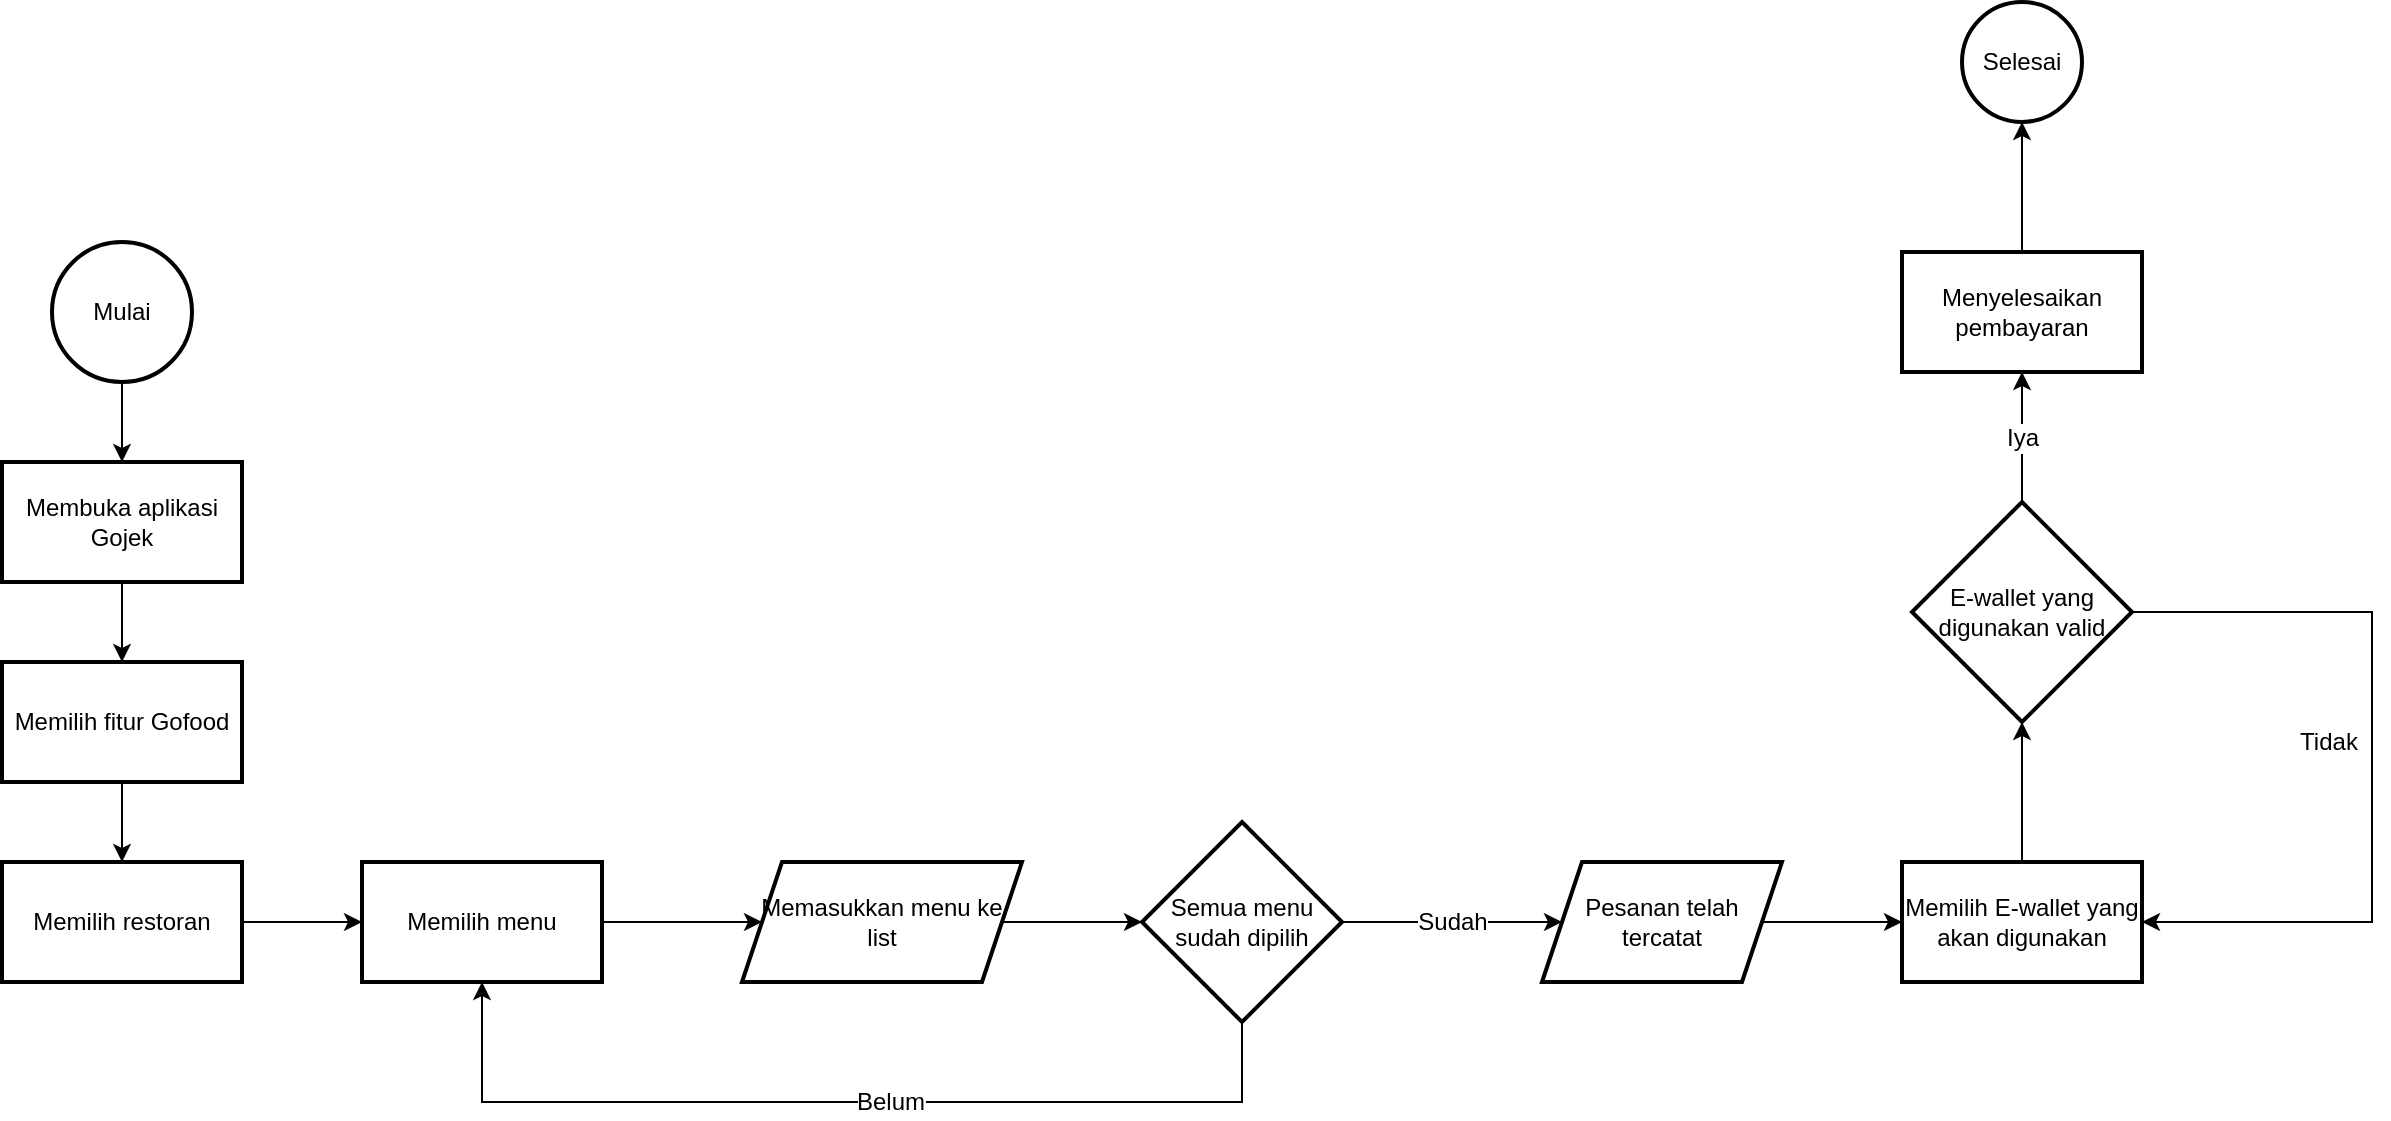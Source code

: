 <mxfile version="20.6.2" type="device"><diagram id="yfXD9QzDfsEN-QEr3VqK" name="Page-1"><mxGraphModel dx="1298" dy="1831" grid="1" gridSize="10" guides="1" tooltips="1" connect="1" arrows="1" fold="1" page="1" pageScale="1" pageWidth="850" pageHeight="1100" math="0" shadow="0"><root><mxCell id="0"/><mxCell id="1" parent="0"/><mxCell id="NQKv4evzvtpl7CUdmCAp-6" value="" style="edgeStyle=orthogonalEdgeStyle;rounded=0;orthogonalLoop=1;jettySize=auto;html=1;" edge="1" parent="1" source="NQKv4evzvtpl7CUdmCAp-2" target="NQKv4evzvtpl7CUdmCAp-5"><mxGeometry relative="1" as="geometry"/></mxCell><mxCell id="NQKv4evzvtpl7CUdmCAp-2" value="Membuka aplikasi Gojek" style="whiteSpace=wrap;html=1;strokeWidth=2;" vertex="1" parent="1"><mxGeometry x="350" y="200" width="120" height="60" as="geometry"/></mxCell><mxCell id="NQKv4evzvtpl7CUdmCAp-14" value="" style="edgeStyle=orthogonalEdgeStyle;rounded=0;orthogonalLoop=1;jettySize=auto;html=1;" edge="1" parent="1" source="NQKv4evzvtpl7CUdmCAp-5" target="NQKv4evzvtpl7CUdmCAp-13"><mxGeometry relative="1" as="geometry"/></mxCell><mxCell id="NQKv4evzvtpl7CUdmCAp-5" value="Memilih fitur Gofood" style="whiteSpace=wrap;html=1;strokeWidth=2;" vertex="1" parent="1"><mxGeometry x="350" y="300" width="120" height="60" as="geometry"/></mxCell><mxCell id="NQKv4evzvtpl7CUdmCAp-38" value="" style="edgeStyle=orthogonalEdgeStyle;rounded=0;orthogonalLoop=1;jettySize=auto;html=1;fontSize=12;" edge="1" parent="1" source="NQKv4evzvtpl7CUdmCAp-9" target="NQKv4evzvtpl7CUdmCAp-2"><mxGeometry relative="1" as="geometry"/></mxCell><mxCell id="NQKv4evzvtpl7CUdmCAp-9" value="Mulai" style="strokeWidth=2;html=1;shape=mxgraph.flowchart.start_2;whiteSpace=wrap;" vertex="1" parent="1"><mxGeometry x="375" y="90" width="70" height="70" as="geometry"/></mxCell><mxCell id="NQKv4evzvtpl7CUdmCAp-16" value="" style="edgeStyle=orthogonalEdgeStyle;rounded=0;orthogonalLoop=1;jettySize=auto;html=1;" edge="1" parent="1" source="NQKv4evzvtpl7CUdmCAp-13" target="NQKv4evzvtpl7CUdmCAp-15"><mxGeometry relative="1" as="geometry"/></mxCell><mxCell id="NQKv4evzvtpl7CUdmCAp-13" value="Memilih restoran" style="whiteSpace=wrap;html=1;strokeWidth=2;" vertex="1" parent="1"><mxGeometry x="350" y="400" width="120" height="60" as="geometry"/></mxCell><mxCell id="NQKv4evzvtpl7CUdmCAp-40" value="" style="edgeStyle=orthogonalEdgeStyle;rounded=0;orthogonalLoop=1;jettySize=auto;html=1;fontSize=12;" edge="1" parent="1" source="NQKv4evzvtpl7CUdmCAp-15" target="NQKv4evzvtpl7CUdmCAp-39"><mxGeometry relative="1" as="geometry"/></mxCell><mxCell id="NQKv4evzvtpl7CUdmCAp-15" value="Memilih menu" style="whiteSpace=wrap;html=1;strokeWidth=2;" vertex="1" parent="1"><mxGeometry x="530" y="400" width="120" height="60" as="geometry"/></mxCell><mxCell id="NQKv4evzvtpl7CUdmCAp-19" style="edgeStyle=orthogonalEdgeStyle;rounded=0;orthogonalLoop=1;jettySize=auto;html=1;entryX=0.5;entryY=1;entryDx=0;entryDy=0;fontSize=6;exitX=0.5;exitY=1;exitDx=0;exitDy=0;" edge="1" parent="1" source="NQKv4evzvtpl7CUdmCAp-17" target="NQKv4evzvtpl7CUdmCAp-15"><mxGeometry relative="1" as="geometry"><Array as="points"><mxPoint x="970" y="520"/><mxPoint x="590" y="520"/></Array></mxGeometry></mxCell><mxCell id="NQKv4evzvtpl7CUdmCAp-20" value="&lt;font style=&quot;font-size: 12px;&quot;&gt;Belum&lt;/font&gt;" style="edgeLabel;html=1;align=center;verticalAlign=middle;resizable=0;points=[];fontSize=6;" vertex="1" connectable="0" parent="NQKv4evzvtpl7CUdmCAp-19"><mxGeometry x="-0.177" y="-3" relative="1" as="geometry"><mxPoint x="-19" y="3" as="offset"/></mxGeometry></mxCell><mxCell id="NQKv4evzvtpl7CUdmCAp-36" value="Sudah" style="edgeStyle=orthogonalEdgeStyle;rounded=0;orthogonalLoop=1;jettySize=auto;html=1;fontSize=12;" edge="1" parent="1" source="NQKv4evzvtpl7CUdmCAp-17" target="NQKv4evzvtpl7CUdmCAp-35"><mxGeometry relative="1" as="geometry"/></mxCell><mxCell id="NQKv4evzvtpl7CUdmCAp-17" value="Semua menu sudah dipilih" style="rhombus;whiteSpace=wrap;html=1;strokeWidth=2;" vertex="1" parent="1"><mxGeometry x="920" y="380" width="100" height="100" as="geometry"/></mxCell><mxCell id="NQKv4evzvtpl7CUdmCAp-26" value="" style="edgeStyle=orthogonalEdgeStyle;rounded=0;orthogonalLoop=1;jettySize=auto;html=1;fontSize=12;exitX=0.5;exitY=0;exitDx=0;exitDy=0;" edge="1" parent="1" source="NQKv4evzvtpl7CUdmCAp-23" target="NQKv4evzvtpl7CUdmCAp-25"><mxGeometry relative="1" as="geometry"><Array as="points"><mxPoint x="1360" y="300"/></Array></mxGeometry></mxCell><mxCell id="NQKv4evzvtpl7CUdmCAp-23" value="Memilih E-wallet yang akan digunakan" style="whiteSpace=wrap;html=1;strokeWidth=2;" vertex="1" parent="1"><mxGeometry x="1300" y="400" width="120" height="60" as="geometry"/></mxCell><mxCell id="NQKv4evzvtpl7CUdmCAp-27" style="edgeStyle=orthogonalEdgeStyle;rounded=0;orthogonalLoop=1;jettySize=auto;html=1;fontSize=12;entryX=1;entryY=0.5;entryDx=0;entryDy=0;exitX=1;exitY=0.5;exitDx=0;exitDy=0;" edge="1" parent="1" source="NQKv4evzvtpl7CUdmCAp-25" target="NQKv4evzvtpl7CUdmCAp-23"><mxGeometry relative="1" as="geometry"><mxPoint x="1480" y="464.89" as="targetPoint"/><Array as="points"><mxPoint x="1535" y="275"/><mxPoint x="1535" y="430"/></Array></mxGeometry></mxCell><mxCell id="NQKv4evzvtpl7CUdmCAp-28" value="Tidak" style="edgeLabel;html=1;align=center;verticalAlign=middle;resizable=0;points=[];fontSize=12;" vertex="1" connectable="0" parent="NQKv4evzvtpl7CUdmCAp-27"><mxGeometry x="0.147" y="-3" relative="1" as="geometry"><mxPoint x="-19" y="-39" as="offset"/></mxGeometry></mxCell><mxCell id="NQKv4evzvtpl7CUdmCAp-32" value="Iya" style="edgeStyle=orthogonalEdgeStyle;rounded=0;orthogonalLoop=1;jettySize=auto;html=1;fontSize=12;" edge="1" parent="1" source="NQKv4evzvtpl7CUdmCAp-25" target="NQKv4evzvtpl7CUdmCAp-31"><mxGeometry relative="1" as="geometry"><Array as="points"><mxPoint x="1360" y="210"/><mxPoint x="1360" y="210"/></Array></mxGeometry></mxCell><mxCell id="NQKv4evzvtpl7CUdmCAp-25" value="E-wallet yang digunakan valid" style="rhombus;whiteSpace=wrap;html=1;strokeWidth=2;" vertex="1" parent="1"><mxGeometry x="1305" y="220" width="110" height="110" as="geometry"/></mxCell><mxCell id="NQKv4evzvtpl7CUdmCAp-34" value="" style="edgeStyle=orthogonalEdgeStyle;rounded=0;orthogonalLoop=1;jettySize=auto;html=1;fontSize=12;" edge="1" parent="1" source="NQKv4evzvtpl7CUdmCAp-31" target="NQKv4evzvtpl7CUdmCAp-33"><mxGeometry relative="1" as="geometry"/></mxCell><mxCell id="NQKv4evzvtpl7CUdmCAp-31" value="Menyelesaikan pembayaran" style="whiteSpace=wrap;html=1;strokeWidth=2;" vertex="1" parent="1"><mxGeometry x="1300" y="95" width="120" height="60" as="geometry"/></mxCell><mxCell id="NQKv4evzvtpl7CUdmCAp-33" value="Selesai" style="strokeWidth=2;html=1;shape=mxgraph.flowchart.start_2;whiteSpace=wrap;fontSize=12;" vertex="1" parent="1"><mxGeometry x="1330" y="-30" width="60" height="60" as="geometry"/></mxCell><mxCell id="NQKv4evzvtpl7CUdmCAp-37" value="" style="edgeStyle=orthogonalEdgeStyle;rounded=0;orthogonalLoop=1;jettySize=auto;html=1;fontSize=12;" edge="1" parent="1" source="NQKv4evzvtpl7CUdmCAp-35" target="NQKv4evzvtpl7CUdmCAp-23"><mxGeometry relative="1" as="geometry"/></mxCell><mxCell id="NQKv4evzvtpl7CUdmCAp-35" value="Pesanan telah tercatat" style="shape=parallelogram;perimeter=parallelogramPerimeter;whiteSpace=wrap;html=1;fixedSize=1;strokeWidth=2;" vertex="1" parent="1"><mxGeometry x="1120" y="400" width="120" height="60" as="geometry"/></mxCell><mxCell id="NQKv4evzvtpl7CUdmCAp-41" value="" style="edgeStyle=orthogonalEdgeStyle;rounded=0;orthogonalLoop=1;jettySize=auto;html=1;fontSize=12;" edge="1" parent="1" source="NQKv4evzvtpl7CUdmCAp-39" target="NQKv4evzvtpl7CUdmCAp-17"><mxGeometry relative="1" as="geometry"/></mxCell><mxCell id="NQKv4evzvtpl7CUdmCAp-39" value="Memasukkan menu ke list" style="shape=parallelogram;perimeter=parallelogramPerimeter;whiteSpace=wrap;html=1;fixedSize=1;strokeWidth=2;" vertex="1" parent="1"><mxGeometry x="720" y="400" width="140" height="60" as="geometry"/></mxCell></root></mxGraphModel></diagram></mxfile>